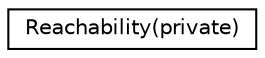 digraph G
{
  edge [fontname="Helvetica",fontsize="10",labelfontname="Helvetica",labelfontsize="10"];
  node [fontname="Helvetica",fontsize="10",shape=record];
  rankdir="LR";
  Node1 [label="Reachability(private)",height=0.2,width=0.4,color="black", fillcolor="white", style="filled",URL="$interface_reachability_07private_08.html"];
}
